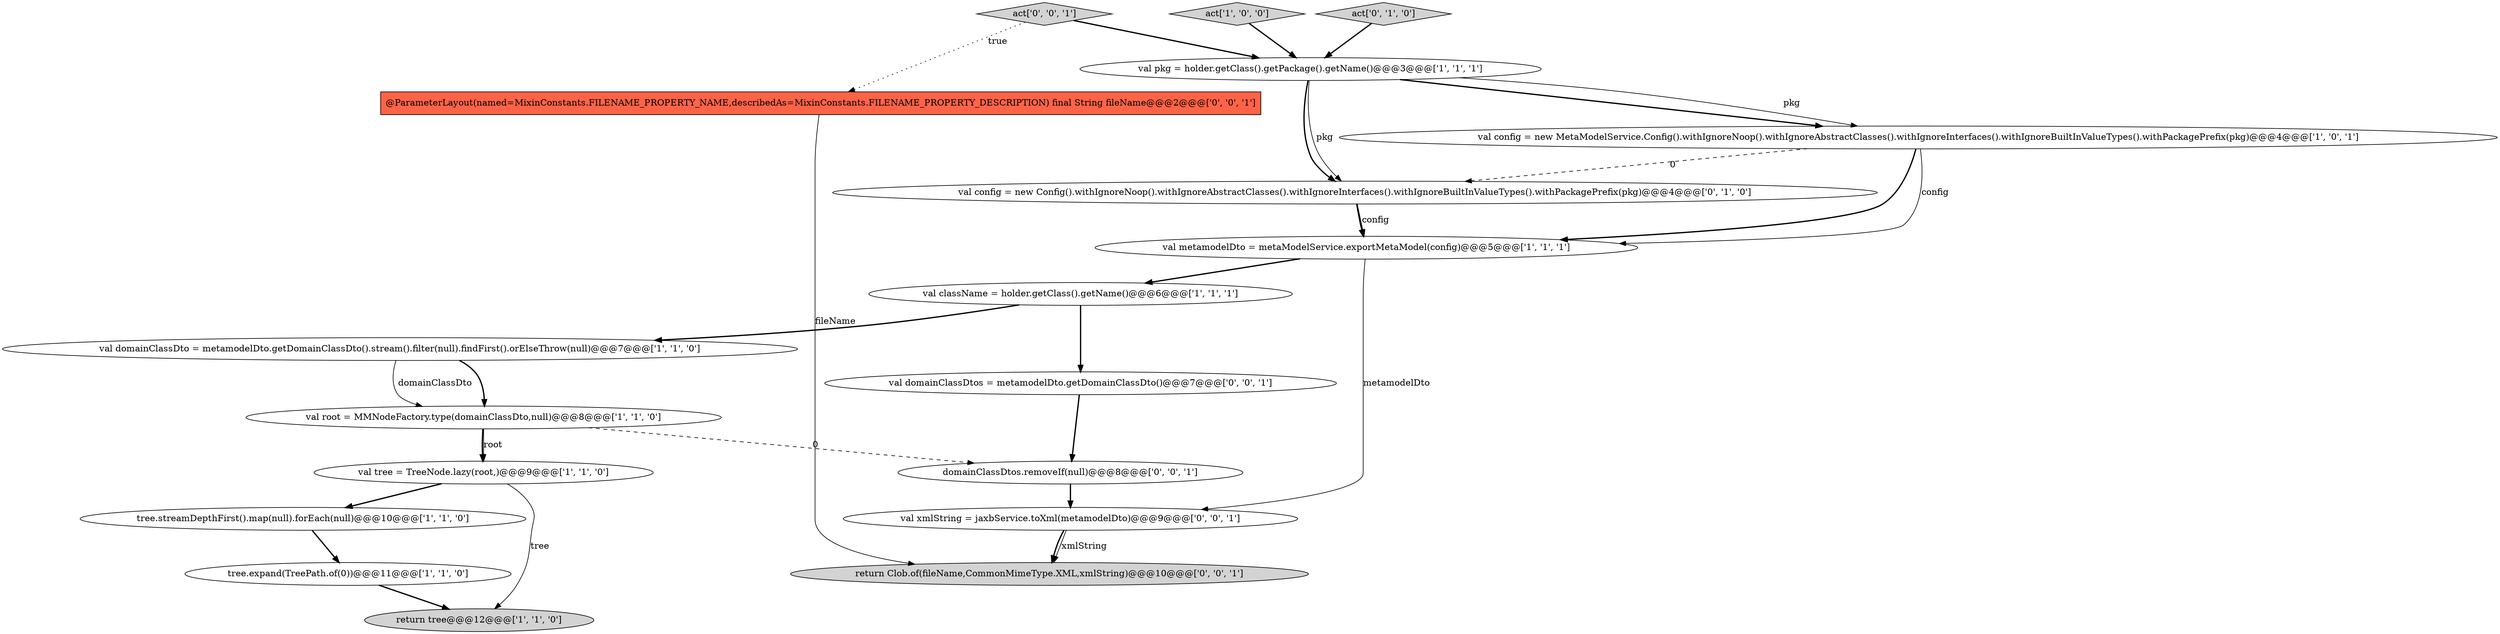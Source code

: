 digraph {
2 [style = filled, label = "val pkg = holder.getClass().getPackage().getName()@@@3@@@['1', '1', '1']", fillcolor = white, shape = ellipse image = "AAA0AAABBB1BBB"];
17 [style = filled, label = "act['0', '0', '1']", fillcolor = lightgray, shape = diamond image = "AAA0AAABBB3BBB"];
1 [style = filled, label = "val config = new MetaModelService.Config().withIgnoreNoop().withIgnoreAbstractClasses().withIgnoreInterfaces().withIgnoreBuiltInValueTypes().withPackagePrefix(pkg)@@@4@@@['1', '0', '1']", fillcolor = white, shape = ellipse image = "AAA0AAABBB1BBB"];
5 [style = filled, label = "val root = MMNodeFactory.type(domainClassDto,null)@@@8@@@['1', '1', '0']", fillcolor = white, shape = ellipse image = "AAA0AAABBB1BBB"];
15 [style = filled, label = "val xmlString = jaxbService.toXml(metamodelDto)@@@9@@@['0', '0', '1']", fillcolor = white, shape = ellipse image = "AAA0AAABBB3BBB"];
16 [style = filled, label = "domainClassDtos.removeIf(null)@@@8@@@['0', '0', '1']", fillcolor = white, shape = ellipse image = "AAA0AAABBB3BBB"];
18 [style = filled, label = "val domainClassDtos = metamodelDto.getDomainClassDto()@@@7@@@['0', '0', '1']", fillcolor = white, shape = ellipse image = "AAA0AAABBB3BBB"];
10 [style = filled, label = "act['1', '0', '0']", fillcolor = lightgray, shape = diamond image = "AAA0AAABBB1BBB"];
14 [style = filled, label = "return Clob.of(fileName,CommonMimeType.XML,xmlString)@@@10@@@['0', '0', '1']", fillcolor = lightgray, shape = ellipse image = "AAA0AAABBB3BBB"];
3 [style = filled, label = "val metamodelDto = metaModelService.exportMetaModel(config)@@@5@@@['1', '1', '1']", fillcolor = white, shape = ellipse image = "AAA0AAABBB1BBB"];
6 [style = filled, label = "val domainClassDto = metamodelDto.getDomainClassDto().stream().filter(null).findFirst().orElseThrow(null)@@@7@@@['1', '1', '0']", fillcolor = white, shape = ellipse image = "AAA0AAABBB1BBB"];
4 [style = filled, label = "return tree@@@12@@@['1', '1', '0']", fillcolor = lightgray, shape = ellipse image = "AAA0AAABBB1BBB"];
0 [style = filled, label = "val tree = TreeNode.lazy(root,)@@@9@@@['1', '1', '0']", fillcolor = white, shape = ellipse image = "AAA0AAABBB1BBB"];
9 [style = filled, label = "tree.expand(TreePath.of(0))@@@11@@@['1', '1', '0']", fillcolor = white, shape = ellipse image = "AAA0AAABBB1BBB"];
11 [style = filled, label = "act['0', '1', '0']", fillcolor = lightgray, shape = diamond image = "AAA0AAABBB2BBB"];
12 [style = filled, label = "val config = new Config().withIgnoreNoop().withIgnoreAbstractClasses().withIgnoreInterfaces().withIgnoreBuiltInValueTypes().withPackagePrefix(pkg)@@@4@@@['0', '1', '0']", fillcolor = white, shape = ellipse image = "AAA1AAABBB2BBB"];
7 [style = filled, label = "tree.streamDepthFirst().map(null).forEach(null)@@@10@@@['1', '1', '0']", fillcolor = white, shape = ellipse image = "AAA0AAABBB1BBB"];
13 [style = filled, label = "@ParameterLayout(named=MixinConstants.FILENAME_PROPERTY_NAME,describedAs=MixinConstants.FILENAME_PROPERTY_DESCRIPTION) final String fileName@@@2@@@['0', '0', '1']", fillcolor = tomato, shape = box image = "AAA0AAABBB3BBB"];
8 [style = filled, label = "val className = holder.getClass().getName()@@@6@@@['1', '1', '1']", fillcolor = white, shape = ellipse image = "AAA0AAABBB1BBB"];
13->14 [style = solid, label="fileName"];
5->16 [style = dashed, label="0"];
10->2 [style = bold, label=""];
9->4 [style = bold, label=""];
12->3 [style = solid, label="config"];
0->7 [style = bold, label=""];
7->9 [style = bold, label=""];
5->0 [style = solid, label="root"];
1->3 [style = solid, label="config"];
17->13 [style = dotted, label="true"];
16->15 [style = bold, label=""];
8->6 [style = bold, label=""];
11->2 [style = bold, label=""];
8->18 [style = bold, label=""];
5->0 [style = bold, label=""];
1->3 [style = bold, label=""];
2->12 [style = solid, label="pkg"];
15->14 [style = bold, label=""];
12->3 [style = bold, label=""];
2->1 [style = bold, label=""];
3->8 [style = bold, label=""];
18->16 [style = bold, label=""];
6->5 [style = bold, label=""];
1->12 [style = dashed, label="0"];
15->14 [style = solid, label="xmlString"];
0->4 [style = solid, label="tree"];
6->5 [style = solid, label="domainClassDto"];
2->12 [style = bold, label=""];
3->15 [style = solid, label="metamodelDto"];
2->1 [style = solid, label="pkg"];
17->2 [style = bold, label=""];
}
